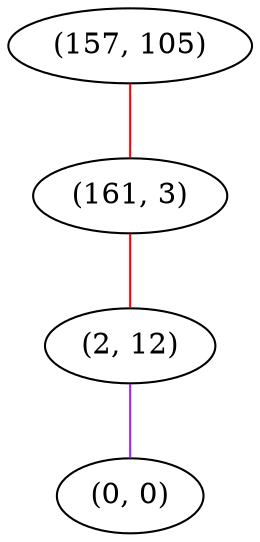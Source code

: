 graph "" {
"(157, 105)";
"(161, 3)";
"(2, 12)";
"(0, 0)";
"(157, 105)" -- "(161, 3)"  [color=red, key=0, weight=1];
"(161, 3)" -- "(2, 12)"  [color=red, key=0, weight=1];
"(2, 12)" -- "(0, 0)"  [color=purple, key=0, weight=4];
}
